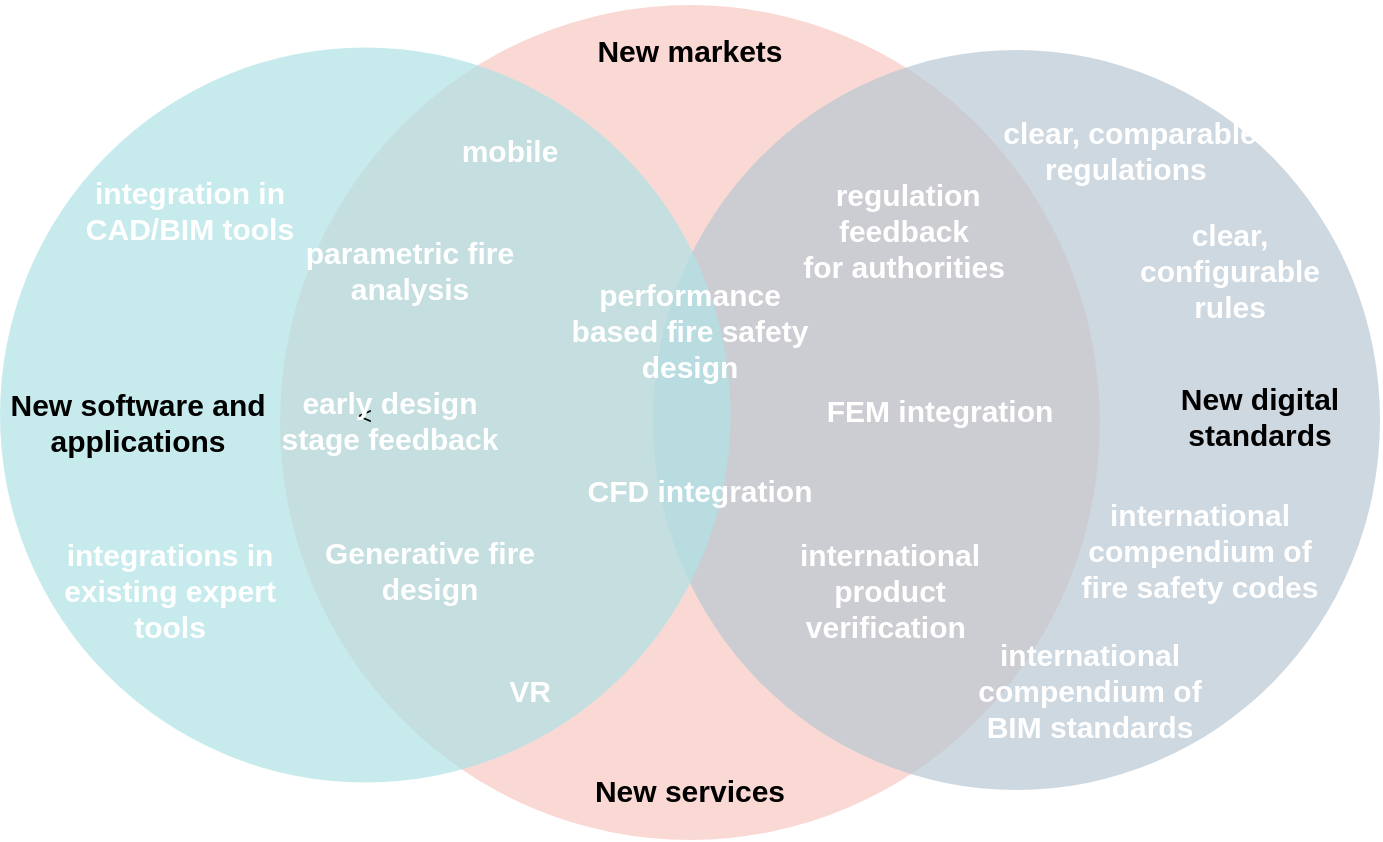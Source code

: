 <mxfile version="15.7.4" type="github">
  <diagram id="prtHgNgQTEPvFCAcTncT" name="Page-1">
    <mxGraphModel dx="595" dy="762" grid="1" gridSize="10" guides="1" tooltips="1" connect="1" arrows="1" fold="1" page="1" pageScale="1" pageWidth="827" pageHeight="1169" math="0" shadow="0">
      <root>
        <mxCell id="0" />
        <mxCell id="1" parent="0" />
        <mxCell id="qG4jUHKpiXN6bC_AD9jO-21" value="" style="ellipse;whiteSpace=wrap;html=1;fillColor=#fad9d5;strokeColor=none;" parent="1" vertex="1">
          <mxGeometry x="1130.0" y="22.5" width="409.91" height="417.5" as="geometry" />
        </mxCell>
        <mxCell id="qG4jUHKpiXN6bC_AD9jO-6" value="" style="ellipse;whiteSpace=wrap;html=1;fillColor=#bac8d3;strokeColor=none;opacity=70;" parent="1" vertex="1">
          <mxGeometry x="1316.39" y="45" width="363.61" height="370" as="geometry" />
        </mxCell>
        <mxCell id="qG4jUHKpiXN6bC_AD9jO-25" value="&amp;lt;" style="ellipse;whiteSpace=wrap;html=1;fillColor=#b0e3e6;strokeColor=none;opacity=70;" parent="1" vertex="1">
          <mxGeometry x="990.0" y="43.75" width="365.27" height="367.5" as="geometry" />
        </mxCell>
        <mxCell id="qG4jUHKpiXN6bC_AD9jO-7" value="New digital standards" style="rounded=1;whiteSpace=wrap;html=1;arcSize=50;fillColor=none;strokeColor=none;fontStyle=1;fontSize=15;" parent="1" vertex="1">
          <mxGeometry x="1560" y="202.5" width="120" height="50" as="geometry" />
        </mxCell>
        <mxCell id="qG4jUHKpiXN6bC_AD9jO-22" value="New markets" style="rounded=1;whiteSpace=wrap;html=1;arcSize=50;fillColor=none;strokeColor=none;fontStyle=1;fontSize=15;" parent="1" vertex="1">
          <mxGeometry x="1274.96" y="20" width="120" height="50" as="geometry" />
        </mxCell>
        <mxCell id="qG4jUHKpiXN6bC_AD9jO-26" value="New software and applications" style="rounded=1;whiteSpace=wrap;html=1;arcSize=50;fillColor=none;strokeColor=none;fontStyle=1;fontSize=15;" parent="1" vertex="1">
          <mxGeometry x="994.27" y="206.25" width="129.73" height="50" as="geometry" />
        </mxCell>
        <mxCell id="1Ff-bWw8lj9-nofCSNPc-1" value="New services" style="rounded=1;whiteSpace=wrap;html=1;arcSize=50;fillColor=none;strokeColor=none;fontStyle=1;fontSize=15;" parent="1" vertex="1">
          <mxGeometry x="1274.96" y="390" width="120" height="50" as="geometry" />
        </mxCell>
        <mxCell id="1Ff-bWw8lj9-nofCSNPc-2" value="&lt;font color=&quot;#ffffff&quot;&gt;integrations in existing expert tools&lt;/font&gt;" style="rounded=1;whiteSpace=wrap;html=1;arcSize=50;fillColor=none;strokeColor=none;fontStyle=1;fontSize=15;" parent="1" vertex="1">
          <mxGeometry x="1010" y="290" width="129.73" height="50" as="geometry" />
        </mxCell>
        <mxCell id="1Ff-bWw8lj9-nofCSNPc-3" value="&lt;font color=&quot;#ffffff&quot;&gt;VR&lt;/font&gt;" style="rounded=1;whiteSpace=wrap;html=1;arcSize=50;fillColor=none;strokeColor=none;fontStyle=1;fontSize=15;" parent="1" vertex="1">
          <mxGeometry x="1190" y="340" width="129.73" height="50" as="geometry" />
        </mxCell>
        <mxCell id="1Ff-bWw8lj9-nofCSNPc-4" value="&lt;font color=&quot;#ffffff&quot;&gt;integration in CAD/BIM tools&lt;/font&gt;" style="rounded=1;whiteSpace=wrap;html=1;arcSize=50;fillColor=none;strokeColor=none;fontStyle=1;fontSize=15;" parent="1" vertex="1">
          <mxGeometry x="1020" y="100" width="129.73" height="50" as="geometry" />
        </mxCell>
        <mxCell id="1Ff-bWw8lj9-nofCSNPc-5" value="&lt;font color=&quot;#ffffff&quot;&gt;mobile&lt;/font&gt;" style="rounded=1;whiteSpace=wrap;html=1;arcSize=50;fillColor=none;strokeColor=none;fontStyle=1;fontSize=15;" parent="1" vertex="1">
          <mxGeometry x="1180" y="70" width="129.73" height="50" as="geometry" />
        </mxCell>
        <mxCell id="1Ff-bWw8lj9-nofCSNPc-6" value="&lt;font color=&quot;#ffffff&quot;&gt;early design stage feedback&lt;/font&gt;" style="rounded=1;whiteSpace=wrap;html=1;arcSize=50;fillColor=none;strokeColor=none;fontStyle=1;fontSize=15;" parent="1" vertex="1">
          <mxGeometry x="1120" y="205" width="129.73" height="50" as="geometry" />
        </mxCell>
        <mxCell id="1Ff-bWw8lj9-nofCSNPc-7" value="&lt;font color=&quot;#ffffff&quot;&gt;&amp;nbsp;regulation feedback for&amp;nbsp;authorities&lt;/font&gt;" style="rounded=1;whiteSpace=wrap;html=1;arcSize=50;fillColor=none;strokeColor=none;fontStyle=1;fontSize=15;" parent="1" vertex="1">
          <mxGeometry x="1377.38" y="110" width="129.73" height="50" as="geometry" />
        </mxCell>
        <mxCell id="1Ff-bWw8lj9-nofCSNPc-8" value="&lt;font color=&quot;#ffffff&quot;&gt;international product verification&amp;nbsp;&lt;/font&gt;" style="rounded=1;whiteSpace=wrap;html=1;arcSize=50;fillColor=none;strokeColor=none;fontStyle=1;fontSize=15;" parent="1" vertex="1">
          <mxGeometry x="1370" y="290" width="129.73" height="50" as="geometry" />
        </mxCell>
        <mxCell id="1Ff-bWw8lj9-nofCSNPc-9" value="&lt;font color=&quot;#ffffff&quot;&gt;performance based fire safety design&lt;/font&gt;" style="rounded=1;whiteSpace=wrap;html=1;arcSize=50;fillColor=none;strokeColor=none;fontStyle=1;fontSize=15;" parent="1" vertex="1">
          <mxGeometry x="1270.09" y="160" width="129.73" height="50" as="geometry" />
        </mxCell>
        <mxCell id="1Ff-bWw8lj9-nofCSNPc-10" value="&lt;font color=&quot;#ffffff&quot;&gt;CFD integration&lt;/font&gt;" style="rounded=1;whiteSpace=wrap;html=1;arcSize=50;fillColor=none;strokeColor=none;fontStyle=1;fontSize=15;" parent="1" vertex="1">
          <mxGeometry x="1274.96" y="240" width="129.73" height="50" as="geometry" />
        </mxCell>
        <mxCell id="1Ff-bWw8lj9-nofCSNPc-11" value="&lt;font color=&quot;#ffffff&quot;&gt;FEM integration&lt;/font&gt;" style="rounded=1;whiteSpace=wrap;html=1;arcSize=50;fillColor=none;strokeColor=none;fontStyle=1;fontSize=15;" parent="1" vertex="1">
          <mxGeometry x="1394.96" y="200" width="129.73" height="50" as="geometry" />
        </mxCell>
        <mxCell id="1Ff-bWw8lj9-nofCSNPc-12" value="&lt;font color=&quot;#ffffff&quot;&gt;Generative fire design&lt;/font&gt;" style="rounded=1;whiteSpace=wrap;html=1;arcSize=50;fillColor=none;strokeColor=none;fontStyle=1;fontSize=15;" parent="1" vertex="1">
          <mxGeometry x="1139.73" y="280" width="129.73" height="50" as="geometry" />
        </mxCell>
        <mxCell id="1Ff-bWw8lj9-nofCSNPc-13" value="&lt;font color=&quot;#ffffff&quot;&gt;parametric fire analysis&lt;/font&gt;" style="rounded=1;whiteSpace=wrap;html=1;arcSize=50;fillColor=none;strokeColor=none;fontStyle=1;fontSize=15;" parent="1" vertex="1">
          <mxGeometry x="1129.73" y="130" width="129.73" height="50" as="geometry" />
        </mxCell>
        <mxCell id="1Ff-bWw8lj9-nofCSNPc-14" value="&lt;font color=&quot;#ffffff&quot;&gt;clear, comparable regulations&amp;nbsp;&lt;/font&gt;" style="rounded=1;whiteSpace=wrap;html=1;arcSize=50;fillColor=none;strokeColor=none;fontStyle=1;fontSize=15;" parent="1" vertex="1">
          <mxGeometry x="1490" y="70" width="129.73" height="50" as="geometry" />
        </mxCell>
        <mxCell id="1Ff-bWw8lj9-nofCSNPc-15" value="&lt;font color=&quot;#ffffff&quot;&gt;international compendium of fire safety codes&lt;/font&gt;" style="rounded=1;whiteSpace=wrap;html=1;arcSize=50;fillColor=none;strokeColor=none;fontStyle=1;fontSize=15;" parent="1" vertex="1">
          <mxGeometry x="1524.69" y="270" width="129.73" height="50" as="geometry" />
        </mxCell>
        <mxCell id="1Ff-bWw8lj9-nofCSNPc-16" value="&lt;font color=&quot;#ffffff&quot;&gt;international compendium of BIM standards&lt;/font&gt;" style="rounded=1;whiteSpace=wrap;html=1;arcSize=50;fillColor=none;strokeColor=none;fontStyle=1;fontSize=15;" parent="1" vertex="1">
          <mxGeometry x="1470" y="340" width="129.73" height="50" as="geometry" />
        </mxCell>
        <mxCell id="1Ff-bWw8lj9-nofCSNPc-17" value="&lt;font color=&quot;#ffffff&quot;&gt;clear, configurable rules&lt;/font&gt;" style="rounded=1;whiteSpace=wrap;html=1;arcSize=50;fillColor=none;strokeColor=none;fontStyle=1;fontSize=15;" parent="1" vertex="1">
          <mxGeometry x="1540" y="130" width="129.73" height="50" as="geometry" />
        </mxCell>
      </root>
    </mxGraphModel>
  </diagram>
</mxfile>
